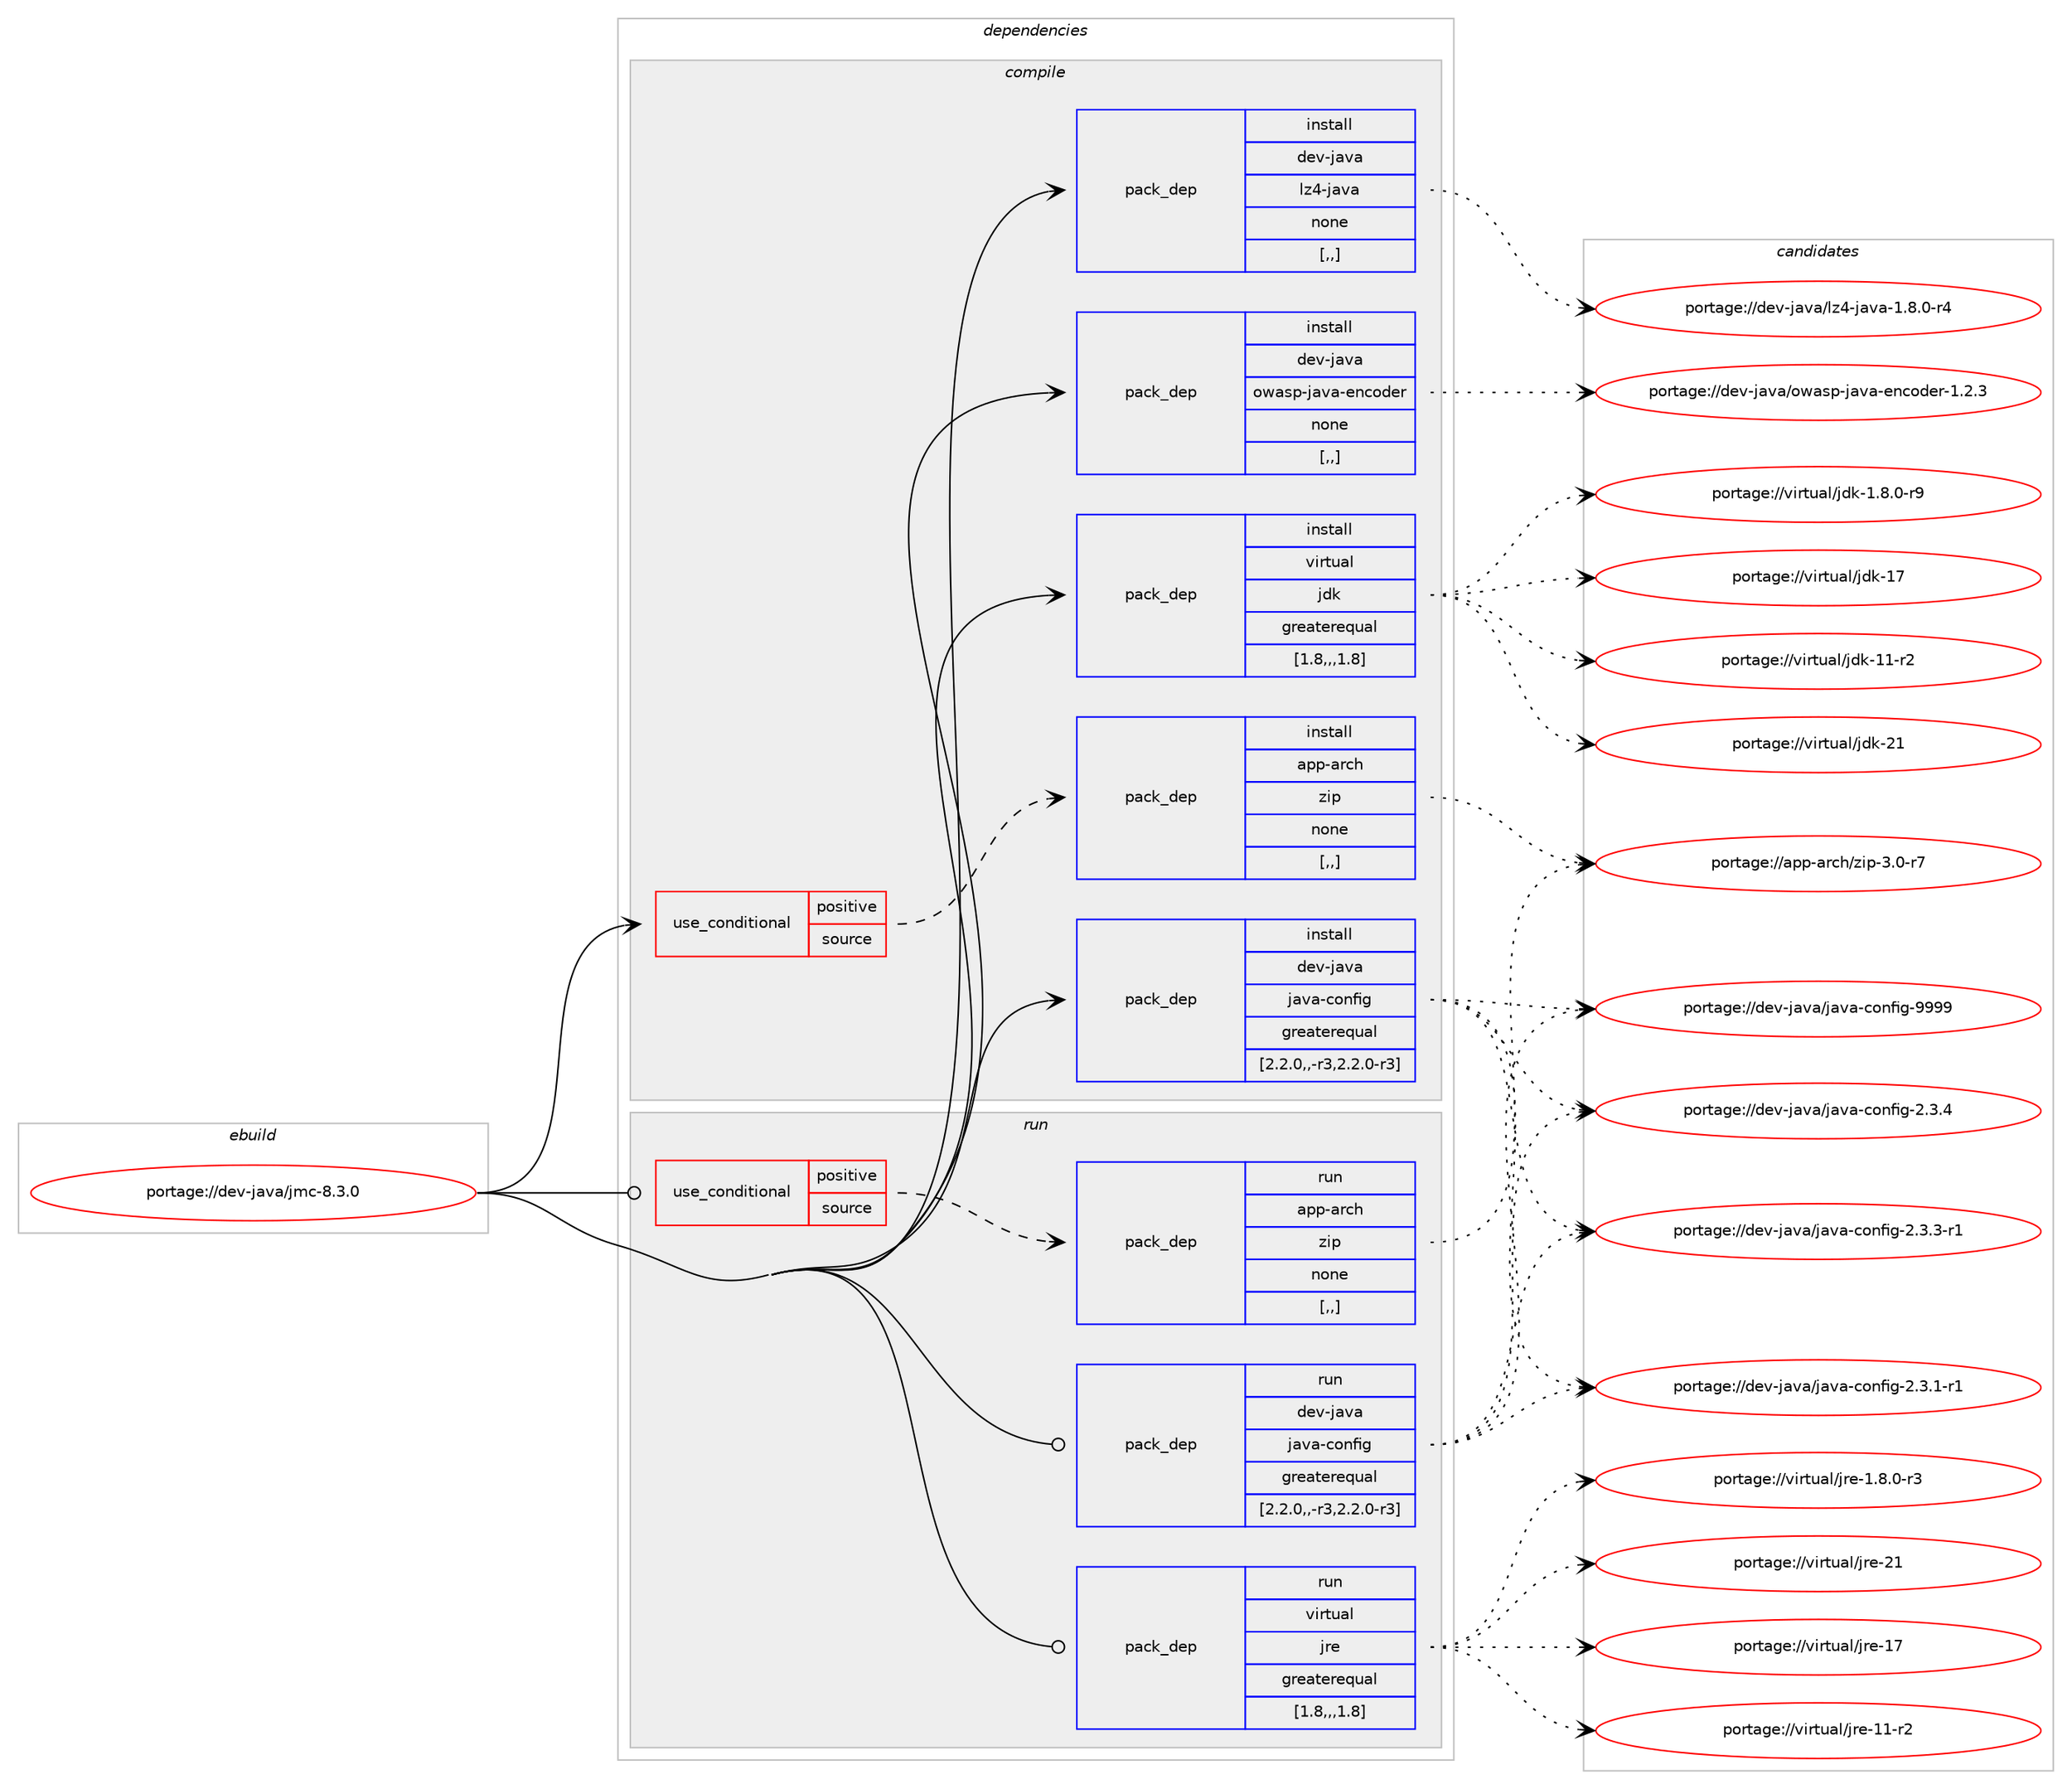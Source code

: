 digraph prolog {

# *************
# Graph options
# *************

newrank=true;
concentrate=true;
compound=true;
graph [rankdir=LR,fontname=Helvetica,fontsize=10,ranksep=1.5];#, ranksep=2.5, nodesep=0.2];
edge  [arrowhead=vee];
node  [fontname=Helvetica,fontsize=10];

# **********
# The ebuild
# **********

subgraph cluster_leftcol {
color=gray;
label=<<i>ebuild</i>>;
id [label="portage://dev-java/jmc-8.3.0", color=red, width=4, href="../dev-java/jmc-8.3.0.svg"];
}

# ****************
# The dependencies
# ****************

subgraph cluster_midcol {
color=gray;
label=<<i>dependencies</i>>;
subgraph cluster_compile {
fillcolor="#eeeeee";
style=filled;
label=<<i>compile</i>>;
subgraph cond22124 {
dependency95170 [label=<<TABLE BORDER="0" CELLBORDER="1" CELLSPACING="0" CELLPADDING="4"><TR><TD ROWSPAN="3" CELLPADDING="10">use_conditional</TD></TR><TR><TD>positive</TD></TR><TR><TD>source</TD></TR></TABLE>>, shape=none, color=red];
subgraph pack71987 {
dependency95171 [label=<<TABLE BORDER="0" CELLBORDER="1" CELLSPACING="0" CELLPADDING="4" WIDTH="220"><TR><TD ROWSPAN="6" CELLPADDING="30">pack_dep</TD></TR><TR><TD WIDTH="110">install</TD></TR><TR><TD>app-arch</TD></TR><TR><TD>zip</TD></TR><TR><TD>none</TD></TR><TR><TD>[,,]</TD></TR></TABLE>>, shape=none, color=blue];
}
dependency95170:e -> dependency95171:w [weight=20,style="dashed",arrowhead="vee"];
}
id:e -> dependency95170:w [weight=20,style="solid",arrowhead="vee"];
subgraph pack71988 {
dependency95172 [label=<<TABLE BORDER="0" CELLBORDER="1" CELLSPACING="0" CELLPADDING="4" WIDTH="220"><TR><TD ROWSPAN="6" CELLPADDING="30">pack_dep</TD></TR><TR><TD WIDTH="110">install</TD></TR><TR><TD>dev-java</TD></TR><TR><TD>java-config</TD></TR><TR><TD>greaterequal</TD></TR><TR><TD>[2.2.0,,-r3,2.2.0-r3]</TD></TR></TABLE>>, shape=none, color=blue];
}
id:e -> dependency95172:w [weight=20,style="solid",arrowhead="vee"];
subgraph pack71989 {
dependency95173 [label=<<TABLE BORDER="0" CELLBORDER="1" CELLSPACING="0" CELLPADDING="4" WIDTH="220"><TR><TD ROWSPAN="6" CELLPADDING="30">pack_dep</TD></TR><TR><TD WIDTH="110">install</TD></TR><TR><TD>dev-java</TD></TR><TR><TD>lz4-java</TD></TR><TR><TD>none</TD></TR><TR><TD>[,,]</TD></TR></TABLE>>, shape=none, color=blue];
}
id:e -> dependency95173:w [weight=20,style="solid",arrowhead="vee"];
subgraph pack71990 {
dependency95174 [label=<<TABLE BORDER="0" CELLBORDER="1" CELLSPACING="0" CELLPADDING="4" WIDTH="220"><TR><TD ROWSPAN="6" CELLPADDING="30">pack_dep</TD></TR><TR><TD WIDTH="110">install</TD></TR><TR><TD>dev-java</TD></TR><TR><TD>owasp-java-encoder</TD></TR><TR><TD>none</TD></TR><TR><TD>[,,]</TD></TR></TABLE>>, shape=none, color=blue];
}
id:e -> dependency95174:w [weight=20,style="solid",arrowhead="vee"];
subgraph pack71991 {
dependency95175 [label=<<TABLE BORDER="0" CELLBORDER="1" CELLSPACING="0" CELLPADDING="4" WIDTH="220"><TR><TD ROWSPAN="6" CELLPADDING="30">pack_dep</TD></TR><TR><TD WIDTH="110">install</TD></TR><TR><TD>virtual</TD></TR><TR><TD>jdk</TD></TR><TR><TD>greaterequal</TD></TR><TR><TD>[1.8,,,1.8]</TD></TR></TABLE>>, shape=none, color=blue];
}
id:e -> dependency95175:w [weight=20,style="solid",arrowhead="vee"];
}
subgraph cluster_compileandrun {
fillcolor="#eeeeee";
style=filled;
label=<<i>compile and run</i>>;
}
subgraph cluster_run {
fillcolor="#eeeeee";
style=filled;
label=<<i>run</i>>;
subgraph cond22125 {
dependency95176 [label=<<TABLE BORDER="0" CELLBORDER="1" CELLSPACING="0" CELLPADDING="4"><TR><TD ROWSPAN="3" CELLPADDING="10">use_conditional</TD></TR><TR><TD>positive</TD></TR><TR><TD>source</TD></TR></TABLE>>, shape=none, color=red];
subgraph pack71992 {
dependency95177 [label=<<TABLE BORDER="0" CELLBORDER="1" CELLSPACING="0" CELLPADDING="4" WIDTH="220"><TR><TD ROWSPAN="6" CELLPADDING="30">pack_dep</TD></TR><TR><TD WIDTH="110">run</TD></TR><TR><TD>app-arch</TD></TR><TR><TD>zip</TD></TR><TR><TD>none</TD></TR><TR><TD>[,,]</TD></TR></TABLE>>, shape=none, color=blue];
}
dependency95176:e -> dependency95177:w [weight=20,style="dashed",arrowhead="vee"];
}
id:e -> dependency95176:w [weight=20,style="solid",arrowhead="odot"];
subgraph pack71993 {
dependency95178 [label=<<TABLE BORDER="0" CELLBORDER="1" CELLSPACING="0" CELLPADDING="4" WIDTH="220"><TR><TD ROWSPAN="6" CELLPADDING="30">pack_dep</TD></TR><TR><TD WIDTH="110">run</TD></TR><TR><TD>dev-java</TD></TR><TR><TD>java-config</TD></TR><TR><TD>greaterequal</TD></TR><TR><TD>[2.2.0,,-r3,2.2.0-r3]</TD></TR></TABLE>>, shape=none, color=blue];
}
id:e -> dependency95178:w [weight=20,style="solid",arrowhead="odot"];
subgraph pack71994 {
dependency95179 [label=<<TABLE BORDER="0" CELLBORDER="1" CELLSPACING="0" CELLPADDING="4" WIDTH="220"><TR><TD ROWSPAN="6" CELLPADDING="30">pack_dep</TD></TR><TR><TD WIDTH="110">run</TD></TR><TR><TD>virtual</TD></TR><TR><TD>jre</TD></TR><TR><TD>greaterequal</TD></TR><TR><TD>[1.8,,,1.8]</TD></TR></TABLE>>, shape=none, color=blue];
}
id:e -> dependency95179:w [weight=20,style="solid",arrowhead="odot"];
}
}

# **************
# The candidates
# **************

subgraph cluster_choices {
rank=same;
color=gray;
label=<<i>candidates</i>>;

subgraph choice71987 {
color=black;
nodesep=1;
choice9711211245971149910447122105112455146484511455 [label="portage://app-arch/zip-3.0-r7", color=red, width=4,href="../app-arch/zip-3.0-r7.svg"];
dependency95171:e -> choice9711211245971149910447122105112455146484511455:w [style=dotted,weight="100"];
}
subgraph choice71988 {
color=black;
nodesep=1;
choice10010111845106971189747106971189745991111101021051034557575757 [label="portage://dev-java/java-config-9999", color=red, width=4,href="../dev-java/java-config-9999.svg"];
choice1001011184510697118974710697118974599111110102105103455046514652 [label="portage://dev-java/java-config-2.3.4", color=red, width=4,href="../dev-java/java-config-2.3.4.svg"];
choice10010111845106971189747106971189745991111101021051034550465146514511449 [label="portage://dev-java/java-config-2.3.3-r1", color=red, width=4,href="../dev-java/java-config-2.3.3-r1.svg"];
choice10010111845106971189747106971189745991111101021051034550465146494511449 [label="portage://dev-java/java-config-2.3.1-r1", color=red, width=4,href="../dev-java/java-config-2.3.1-r1.svg"];
dependency95172:e -> choice10010111845106971189747106971189745991111101021051034557575757:w [style=dotted,weight="100"];
dependency95172:e -> choice1001011184510697118974710697118974599111110102105103455046514652:w [style=dotted,weight="100"];
dependency95172:e -> choice10010111845106971189747106971189745991111101021051034550465146514511449:w [style=dotted,weight="100"];
dependency95172:e -> choice10010111845106971189747106971189745991111101021051034550465146494511449:w [style=dotted,weight="100"];
}
subgraph choice71989 {
color=black;
nodesep=1;
choice10010111845106971189747108122524510697118974549465646484511452 [label="portage://dev-java/lz4-java-1.8.0-r4", color=red, width=4,href="../dev-java/lz4-java-1.8.0-r4.svg"];
dependency95173:e -> choice10010111845106971189747108122524510697118974549465646484511452:w [style=dotted,weight="100"];
}
subgraph choice71990 {
color=black;
nodesep=1;
choice10010111845106971189747111119971151124510697118974510111099111100101114454946504651 [label="portage://dev-java/owasp-java-encoder-1.2.3", color=red, width=4,href="../dev-java/owasp-java-encoder-1.2.3.svg"];
dependency95174:e -> choice10010111845106971189747111119971151124510697118974510111099111100101114454946504651:w [style=dotted,weight="100"];
}
subgraph choice71991 {
color=black;
nodesep=1;
choice1181051141161179710847106100107455049 [label="portage://virtual/jdk-21", color=red, width=4,href="../virtual/jdk-21.svg"];
choice1181051141161179710847106100107454955 [label="portage://virtual/jdk-17", color=red, width=4,href="../virtual/jdk-17.svg"];
choice11810511411611797108471061001074549494511450 [label="portage://virtual/jdk-11-r2", color=red, width=4,href="../virtual/jdk-11-r2.svg"];
choice11810511411611797108471061001074549465646484511457 [label="portage://virtual/jdk-1.8.0-r9", color=red, width=4,href="../virtual/jdk-1.8.0-r9.svg"];
dependency95175:e -> choice1181051141161179710847106100107455049:w [style=dotted,weight="100"];
dependency95175:e -> choice1181051141161179710847106100107454955:w [style=dotted,weight="100"];
dependency95175:e -> choice11810511411611797108471061001074549494511450:w [style=dotted,weight="100"];
dependency95175:e -> choice11810511411611797108471061001074549465646484511457:w [style=dotted,weight="100"];
}
subgraph choice71992 {
color=black;
nodesep=1;
choice9711211245971149910447122105112455146484511455 [label="portage://app-arch/zip-3.0-r7", color=red, width=4,href="../app-arch/zip-3.0-r7.svg"];
dependency95177:e -> choice9711211245971149910447122105112455146484511455:w [style=dotted,weight="100"];
}
subgraph choice71993 {
color=black;
nodesep=1;
choice10010111845106971189747106971189745991111101021051034557575757 [label="portage://dev-java/java-config-9999", color=red, width=4,href="../dev-java/java-config-9999.svg"];
choice1001011184510697118974710697118974599111110102105103455046514652 [label="portage://dev-java/java-config-2.3.4", color=red, width=4,href="../dev-java/java-config-2.3.4.svg"];
choice10010111845106971189747106971189745991111101021051034550465146514511449 [label="portage://dev-java/java-config-2.3.3-r1", color=red, width=4,href="../dev-java/java-config-2.3.3-r1.svg"];
choice10010111845106971189747106971189745991111101021051034550465146494511449 [label="portage://dev-java/java-config-2.3.1-r1", color=red, width=4,href="../dev-java/java-config-2.3.1-r1.svg"];
dependency95178:e -> choice10010111845106971189747106971189745991111101021051034557575757:w [style=dotted,weight="100"];
dependency95178:e -> choice1001011184510697118974710697118974599111110102105103455046514652:w [style=dotted,weight="100"];
dependency95178:e -> choice10010111845106971189747106971189745991111101021051034550465146514511449:w [style=dotted,weight="100"];
dependency95178:e -> choice10010111845106971189747106971189745991111101021051034550465146494511449:w [style=dotted,weight="100"];
}
subgraph choice71994 {
color=black;
nodesep=1;
choice1181051141161179710847106114101455049 [label="portage://virtual/jre-21", color=red, width=4,href="../virtual/jre-21.svg"];
choice1181051141161179710847106114101454955 [label="portage://virtual/jre-17", color=red, width=4,href="../virtual/jre-17.svg"];
choice11810511411611797108471061141014549494511450 [label="portage://virtual/jre-11-r2", color=red, width=4,href="../virtual/jre-11-r2.svg"];
choice11810511411611797108471061141014549465646484511451 [label="portage://virtual/jre-1.8.0-r3", color=red, width=4,href="../virtual/jre-1.8.0-r3.svg"];
dependency95179:e -> choice1181051141161179710847106114101455049:w [style=dotted,weight="100"];
dependency95179:e -> choice1181051141161179710847106114101454955:w [style=dotted,weight="100"];
dependency95179:e -> choice11810511411611797108471061141014549494511450:w [style=dotted,weight="100"];
dependency95179:e -> choice11810511411611797108471061141014549465646484511451:w [style=dotted,weight="100"];
}
}

}

